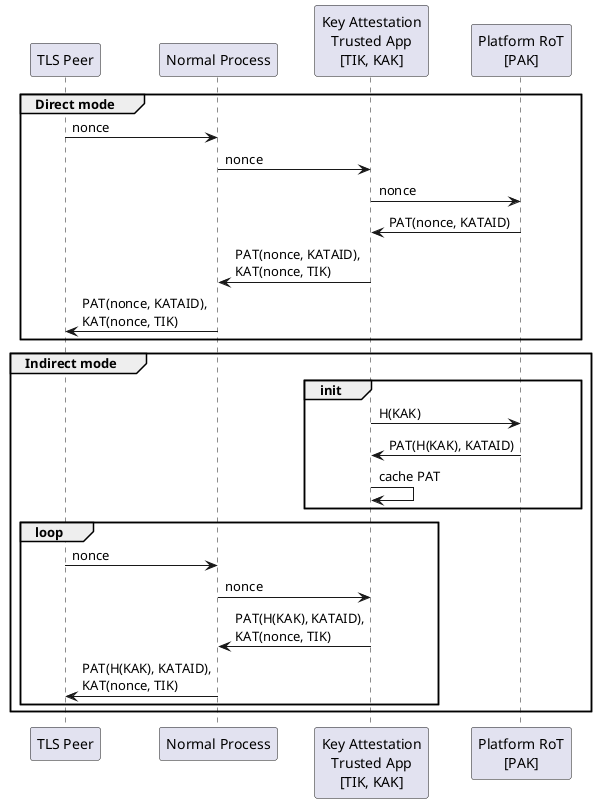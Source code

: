 @startuml

participant "TLS Peer" as P order 5
participant "Normal Process" as TEP order 10
participant "Key Attestation\nTrusted App\n[TIK, KAK]" as KATA order 15
participant "Platform RoT\n[PAK]" as PRoT order 20

group Direct mode
	P -> TEP: nonce
	TEP -> KATA: nonce
	KATA -> PRoT: nonce
	PRoT -> KATA: PAT(nonce, KATAID)
	KATA -> TEP: PAT(nonce, KATAID),\nKAT(nonce, TIK)
	TEP -> P: PAT(nonce, KATAID),\nKAT(nonce, TIK)
end group

group Indirect mode
	group init
		KATA -> PRoT: H(KAK)
		PRoT -> KATA: PAT(H(KAK), KATAID)
		KATA -> KATA: cache PAT
	end group

	loop
		P -> TEP: nonce
		TEP -> KATA: nonce
		KATA -> TEP: PAT(H(KAK), KATAID),\nKAT(nonce, TIK)
		TEP -> P: PAT(H(KAK), KATAID),\nKAT(nonce, TIK)
	end
end group

